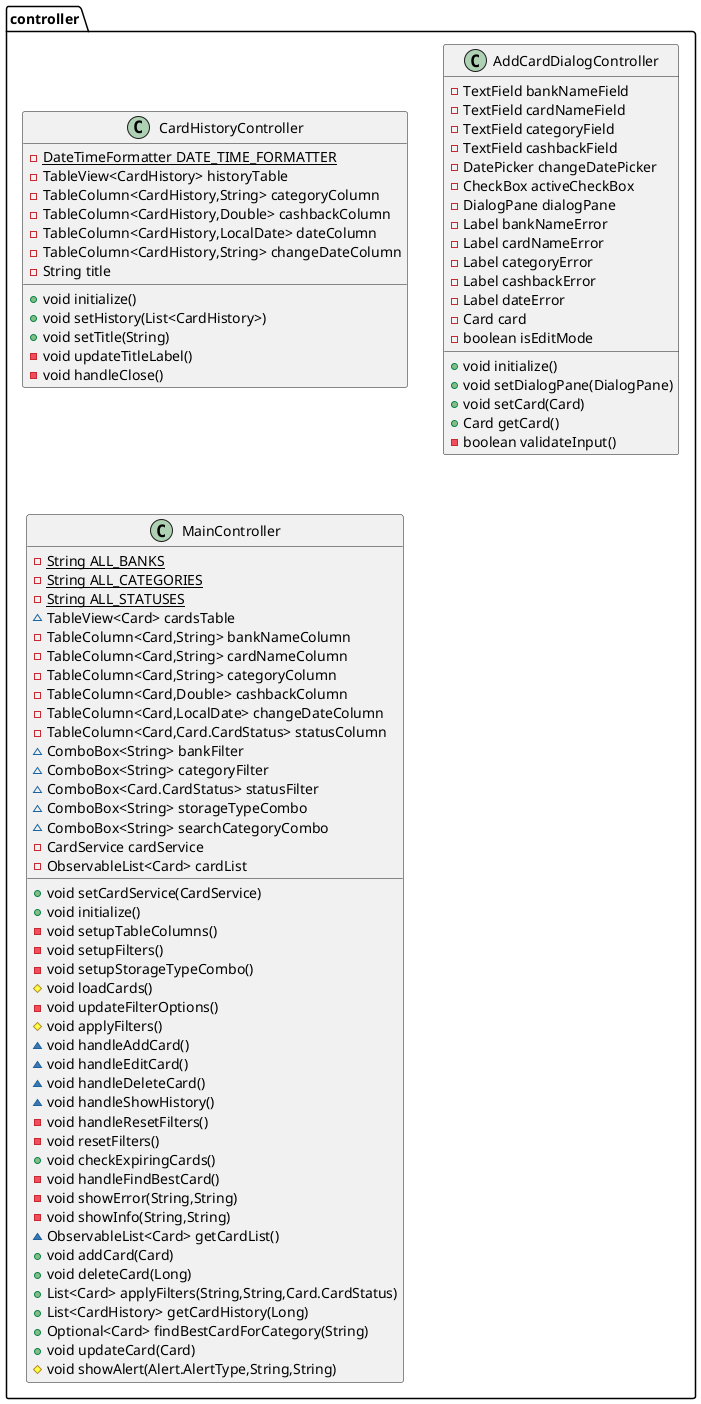 @startuml
class controller.CardHistoryController {
- {static} DateTimeFormatter DATE_TIME_FORMATTER
- TableView<CardHistory> historyTable
- TableColumn<CardHistory,String> categoryColumn
- TableColumn<CardHistory,Double> cashbackColumn
- TableColumn<CardHistory,LocalDate> dateColumn
- TableColumn<CardHistory,String> changeDateColumn
- String title
+ void initialize()
+ void setHistory(List<CardHistory>)
+ void setTitle(String)
- void updateTitleLabel()
- void handleClose()
}


class controller.AddCardDialogController {
- TextField bankNameField
- TextField cardNameField
- TextField categoryField
- TextField cashbackField
- DatePicker changeDatePicker
- CheckBox activeCheckBox
- DialogPane dialogPane
- Label bankNameError
- Label cardNameError
- Label categoryError
- Label cashbackError
- Label dateError
- Card card
- boolean isEditMode
+ void initialize()
+ void setDialogPane(DialogPane)
+ void setCard(Card)
+ Card getCard()
- boolean validateInput()
}


class controller.MainController {
- {static} String ALL_BANKS
- {static} String ALL_CATEGORIES
- {static} String ALL_STATUSES
~ TableView<Card> cardsTable
- TableColumn<Card,String> bankNameColumn
- TableColumn<Card,String> cardNameColumn
- TableColumn<Card,String> categoryColumn
- TableColumn<Card,Double> cashbackColumn
- TableColumn<Card,LocalDate> changeDateColumn
- TableColumn<Card,Card.CardStatus> statusColumn
~ ComboBox<String> bankFilter
~ ComboBox<String> categoryFilter
~ ComboBox<Card.CardStatus> statusFilter
~ ComboBox<String> storageTypeCombo
~ ComboBox<String> searchCategoryCombo
- CardService cardService
- ObservableList<Card> cardList
+ void setCardService(CardService)
+ void initialize()
- void setupTableColumns()
- void setupFilters()
- void setupStorageTypeCombo()
# void loadCards()
- void updateFilterOptions()
# void applyFilters()
~ void handleAddCard()
~ void handleEditCard()
~ void handleDeleteCard()
~ void handleShowHistory()
- void handleResetFilters()
- void resetFilters()
+ void checkExpiringCards()
- void handleFindBestCard()
- void showError(String,String)
- void showInfo(String,String)
~ ObservableList<Card> getCardList()
+ void addCard(Card)
+ void deleteCard(Long)
+ List<Card> applyFilters(String,String,Card.CardStatus)
+ List<CardHistory> getCardHistory(Long)
+ Optional<Card> findBestCardForCategory(String)
+ void updateCard(Card)
# void showAlert(Alert.AlertType,String,String)
}


@enduml